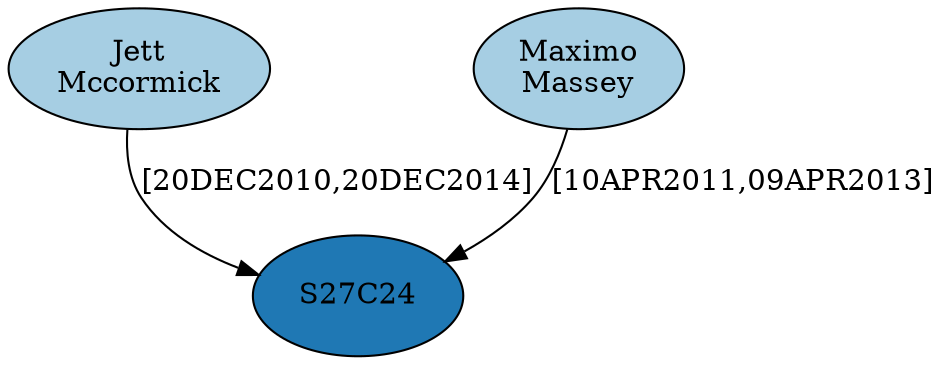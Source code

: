 digraph G {
layout=dot
node[colorscheme=paired8, style=filled, color=black, fixedSize=true, width=1.4, height=.8]
"I23074"[fillcolor= "1",label= "Jett\nMccormick"]
"I08818"[fillcolor= "1",label= "Maximo\nMassey"]
"R04P01S27C24"[fillcolor= "2",label= "S27C24"]
"I08818" -> "R04P01S27C24"[label= "[10APR2011,09APR2013]"]
"I23074" -> "R04P01S27C24"[label= "[20DEC2010,20DEC2014]"]
}
